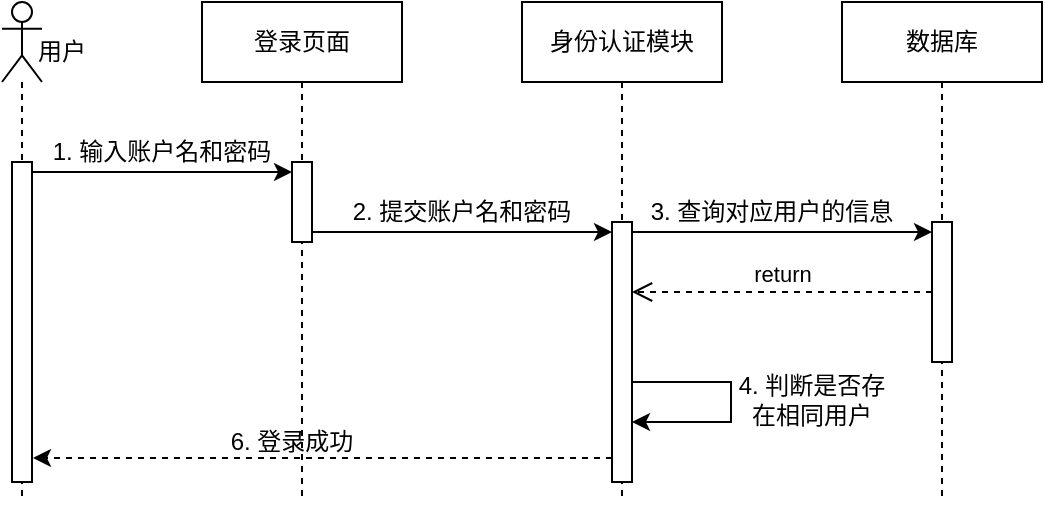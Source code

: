 <mxfile version="23.1.8" type="github">
  <diagram name="第 1 页" id="P7xmFHNfyyYK0Ppg5-Yj">
    <mxGraphModel dx="724" dy="396" grid="1" gridSize="10" guides="1" tooltips="1" connect="1" arrows="1" fold="1" page="1" pageScale="1" pageWidth="827" pageHeight="1169" math="0" shadow="0">
      <root>
        <mxCell id="0" />
        <mxCell id="1" parent="0" />
        <mxCell id="ddgmO0aUJOo5gJLLZodD-1" value="登录页面" style="shape=umlLifeline;perimeter=lifelinePerimeter;whiteSpace=wrap;html=1;container=1;dropTarget=0;collapsible=0;recursiveResize=0;outlineConnect=0;portConstraint=eastwest;newEdgeStyle={&quot;curved&quot;:0,&quot;rounded&quot;:0};" vertex="1" parent="1">
          <mxGeometry x="180" y="190" width="100" height="250" as="geometry" />
        </mxCell>
        <mxCell id="ddgmO0aUJOo5gJLLZodD-2" value="" style="html=1;points=[[0,0,0,0,5],[0,1,0,0,-5],[1,0,0,0,5],[1,1,0,0,-5]];perimeter=orthogonalPerimeter;outlineConnect=0;targetShapes=umlLifeline;portConstraint=eastwest;newEdgeStyle={&quot;curved&quot;:0,&quot;rounded&quot;:0};" vertex="1" parent="ddgmO0aUJOo5gJLLZodD-1">
          <mxGeometry x="45" y="80" width="10" height="40" as="geometry" />
        </mxCell>
        <mxCell id="ddgmO0aUJOo5gJLLZodD-3" value="" style="shape=umlLifeline;perimeter=lifelinePerimeter;whiteSpace=wrap;html=1;container=1;dropTarget=0;collapsible=0;recursiveResize=0;outlineConnect=0;portConstraint=eastwest;newEdgeStyle={&quot;curved&quot;:0,&quot;rounded&quot;:0};participant=umlActor;" vertex="1" parent="1">
          <mxGeometry x="80" y="190" width="20" height="250" as="geometry" />
        </mxCell>
        <mxCell id="ddgmO0aUJOo5gJLLZodD-4" value="" style="html=1;points=[[0,0,0,0,5],[0,1,0,0,-5],[1,0,0,0,5],[1,1,0,0,-5]];perimeter=orthogonalPerimeter;outlineConnect=0;targetShapes=umlLifeline;portConstraint=eastwest;newEdgeStyle={&quot;curved&quot;:0,&quot;rounded&quot;:0};" vertex="1" parent="ddgmO0aUJOo5gJLLZodD-3">
          <mxGeometry x="5" y="80" width="10" height="160" as="geometry" />
        </mxCell>
        <mxCell id="ddgmO0aUJOo5gJLLZodD-5" value="身份认证模块" style="shape=umlLifeline;perimeter=lifelinePerimeter;whiteSpace=wrap;html=1;container=1;dropTarget=0;collapsible=0;recursiveResize=0;outlineConnect=0;portConstraint=eastwest;newEdgeStyle={&quot;curved&quot;:0,&quot;rounded&quot;:0};" vertex="1" parent="1">
          <mxGeometry x="340" y="190" width="100" height="250" as="geometry" />
        </mxCell>
        <mxCell id="ddgmO0aUJOo5gJLLZodD-6" value="" style="html=1;points=[[0,0,0,0,5],[0,1,0,0,-5],[1,0,0,0,5],[1,1,0,0,-5]];perimeter=orthogonalPerimeter;outlineConnect=0;targetShapes=umlLifeline;portConstraint=eastwest;newEdgeStyle={&quot;curved&quot;:0,&quot;rounded&quot;:0};" vertex="1" parent="ddgmO0aUJOo5gJLLZodD-5">
          <mxGeometry x="45" y="110" width="10" height="130" as="geometry" />
        </mxCell>
        <mxCell id="ddgmO0aUJOo5gJLLZodD-7" value="数据库" style="shape=umlLifeline;perimeter=lifelinePerimeter;whiteSpace=wrap;html=1;container=1;dropTarget=0;collapsible=0;recursiveResize=0;outlineConnect=0;portConstraint=eastwest;newEdgeStyle={&quot;curved&quot;:0,&quot;rounded&quot;:0};" vertex="1" parent="1">
          <mxGeometry x="500" y="190" width="100" height="250" as="geometry" />
        </mxCell>
        <mxCell id="ddgmO0aUJOo5gJLLZodD-8" value="" style="html=1;points=[[0,0,0,0,5],[0,1,0,0,-5],[1,0,0,0,5],[1,1,0,0,-5]];perimeter=orthogonalPerimeter;outlineConnect=0;targetShapes=umlLifeline;portConstraint=eastwest;newEdgeStyle={&quot;curved&quot;:0,&quot;rounded&quot;:0};" vertex="1" parent="ddgmO0aUJOo5gJLLZodD-7">
          <mxGeometry x="45" y="110" width="10" height="70" as="geometry" />
        </mxCell>
        <mxCell id="ddgmO0aUJOo5gJLLZodD-10" style="edgeStyle=orthogonalEdgeStyle;rounded=0;orthogonalLoop=1;jettySize=auto;html=1;curved=0;exitX=1;exitY=0;exitDx=0;exitDy=5;exitPerimeter=0;entryX=0;entryY=0;entryDx=0;entryDy=5;entryPerimeter=0;" edge="1" parent="1" source="ddgmO0aUJOo5gJLLZodD-4" target="ddgmO0aUJOo5gJLLZodD-2">
          <mxGeometry relative="1" as="geometry" />
        </mxCell>
        <mxCell id="ddgmO0aUJOo5gJLLZodD-11" value="用户" style="text;html=1;align=center;verticalAlign=middle;whiteSpace=wrap;rounded=0;" vertex="1" parent="1">
          <mxGeometry x="80" y="200" width="60" height="30" as="geometry" />
        </mxCell>
        <mxCell id="ddgmO0aUJOo5gJLLZodD-12" value="1. 输入账户名和密码" style="text;html=1;align=center;verticalAlign=middle;whiteSpace=wrap;rounded=0;" vertex="1" parent="1">
          <mxGeometry x="100" y="250" width="120" height="30" as="geometry" />
        </mxCell>
        <mxCell id="ddgmO0aUJOo5gJLLZodD-13" style="edgeStyle=orthogonalEdgeStyle;rounded=0;orthogonalLoop=1;jettySize=auto;html=1;curved=0;exitX=1;exitY=1;exitDx=0;exitDy=-5;exitPerimeter=0;entryX=0;entryY=0;entryDx=0;entryDy=5;entryPerimeter=0;" edge="1" parent="1" source="ddgmO0aUJOo5gJLLZodD-2" target="ddgmO0aUJOo5gJLLZodD-6">
          <mxGeometry relative="1" as="geometry" />
        </mxCell>
        <mxCell id="ddgmO0aUJOo5gJLLZodD-14" value="2. 提交账户名和密码" style="text;html=1;align=center;verticalAlign=middle;whiteSpace=wrap;rounded=0;" vertex="1" parent="1">
          <mxGeometry x="250" y="280" width="120" height="30" as="geometry" />
        </mxCell>
        <mxCell id="ddgmO0aUJOo5gJLLZodD-15" style="edgeStyle=orthogonalEdgeStyle;rounded=0;orthogonalLoop=1;jettySize=auto;html=1;curved=0;exitX=1;exitY=0;exitDx=0;exitDy=5;exitPerimeter=0;entryX=0;entryY=0;entryDx=0;entryDy=5;entryPerimeter=0;" edge="1" parent="1" source="ddgmO0aUJOo5gJLLZodD-6" target="ddgmO0aUJOo5gJLLZodD-8">
          <mxGeometry relative="1" as="geometry" />
        </mxCell>
        <mxCell id="ddgmO0aUJOo5gJLLZodD-16" value="return" style="html=1;verticalAlign=bottom;endArrow=open;dashed=1;endSize=8;curved=0;rounded=0;" edge="1" parent="1" source="ddgmO0aUJOo5gJLLZodD-8" target="ddgmO0aUJOo5gJLLZodD-6">
          <mxGeometry relative="1" as="geometry">
            <mxPoint x="480" y="340" as="sourcePoint" />
            <mxPoint x="400" y="340" as="targetPoint" />
          </mxGeometry>
        </mxCell>
        <mxCell id="ddgmO0aUJOo5gJLLZodD-17" value="3. 查询对应用户的信息" style="text;html=1;align=center;verticalAlign=middle;whiteSpace=wrap;rounded=0;" vertex="1" parent="1">
          <mxGeometry x="400" y="280" width="130" height="30" as="geometry" />
        </mxCell>
        <mxCell id="ddgmO0aUJOo5gJLLZodD-18" style="edgeStyle=orthogonalEdgeStyle;rounded=0;orthogonalLoop=1;jettySize=auto;html=1;curved=0;" edge="1" parent="1">
          <mxGeometry relative="1" as="geometry">
            <mxPoint x="395" y="400" as="targetPoint" />
            <mxPoint x="395.49" y="380" as="sourcePoint" />
            <Array as="points">
              <mxPoint x="444.49" y="380" />
            </Array>
          </mxGeometry>
        </mxCell>
        <mxCell id="ddgmO0aUJOo5gJLLZodD-19" value="4. 判断是否存在相同用户" style="text;html=1;align=center;verticalAlign=middle;whiteSpace=wrap;rounded=0;" vertex="1" parent="1">
          <mxGeometry x="445" y="374" width="80" height="30" as="geometry" />
        </mxCell>
        <mxCell id="ddgmO0aUJOo5gJLLZodD-24" style="edgeStyle=orthogonalEdgeStyle;rounded=0;orthogonalLoop=1;jettySize=auto;html=1;curved=0;exitX=0;exitY=1;exitDx=0;exitDy=-5;exitPerimeter=0;dashed=1;" edge="1" parent="1">
          <mxGeometry relative="1" as="geometry">
            <mxPoint x="385" y="418.0" as="sourcePoint" />
            <mxPoint x="95.5" y="418" as="targetPoint" />
          </mxGeometry>
        </mxCell>
        <mxCell id="ddgmO0aUJOo5gJLLZodD-25" value="6. 登录成功" style="text;html=1;align=center;verticalAlign=middle;whiteSpace=wrap;rounded=0;" vertex="1" parent="1">
          <mxGeometry x="180" y="395" width="90" height="30" as="geometry" />
        </mxCell>
      </root>
    </mxGraphModel>
  </diagram>
</mxfile>

